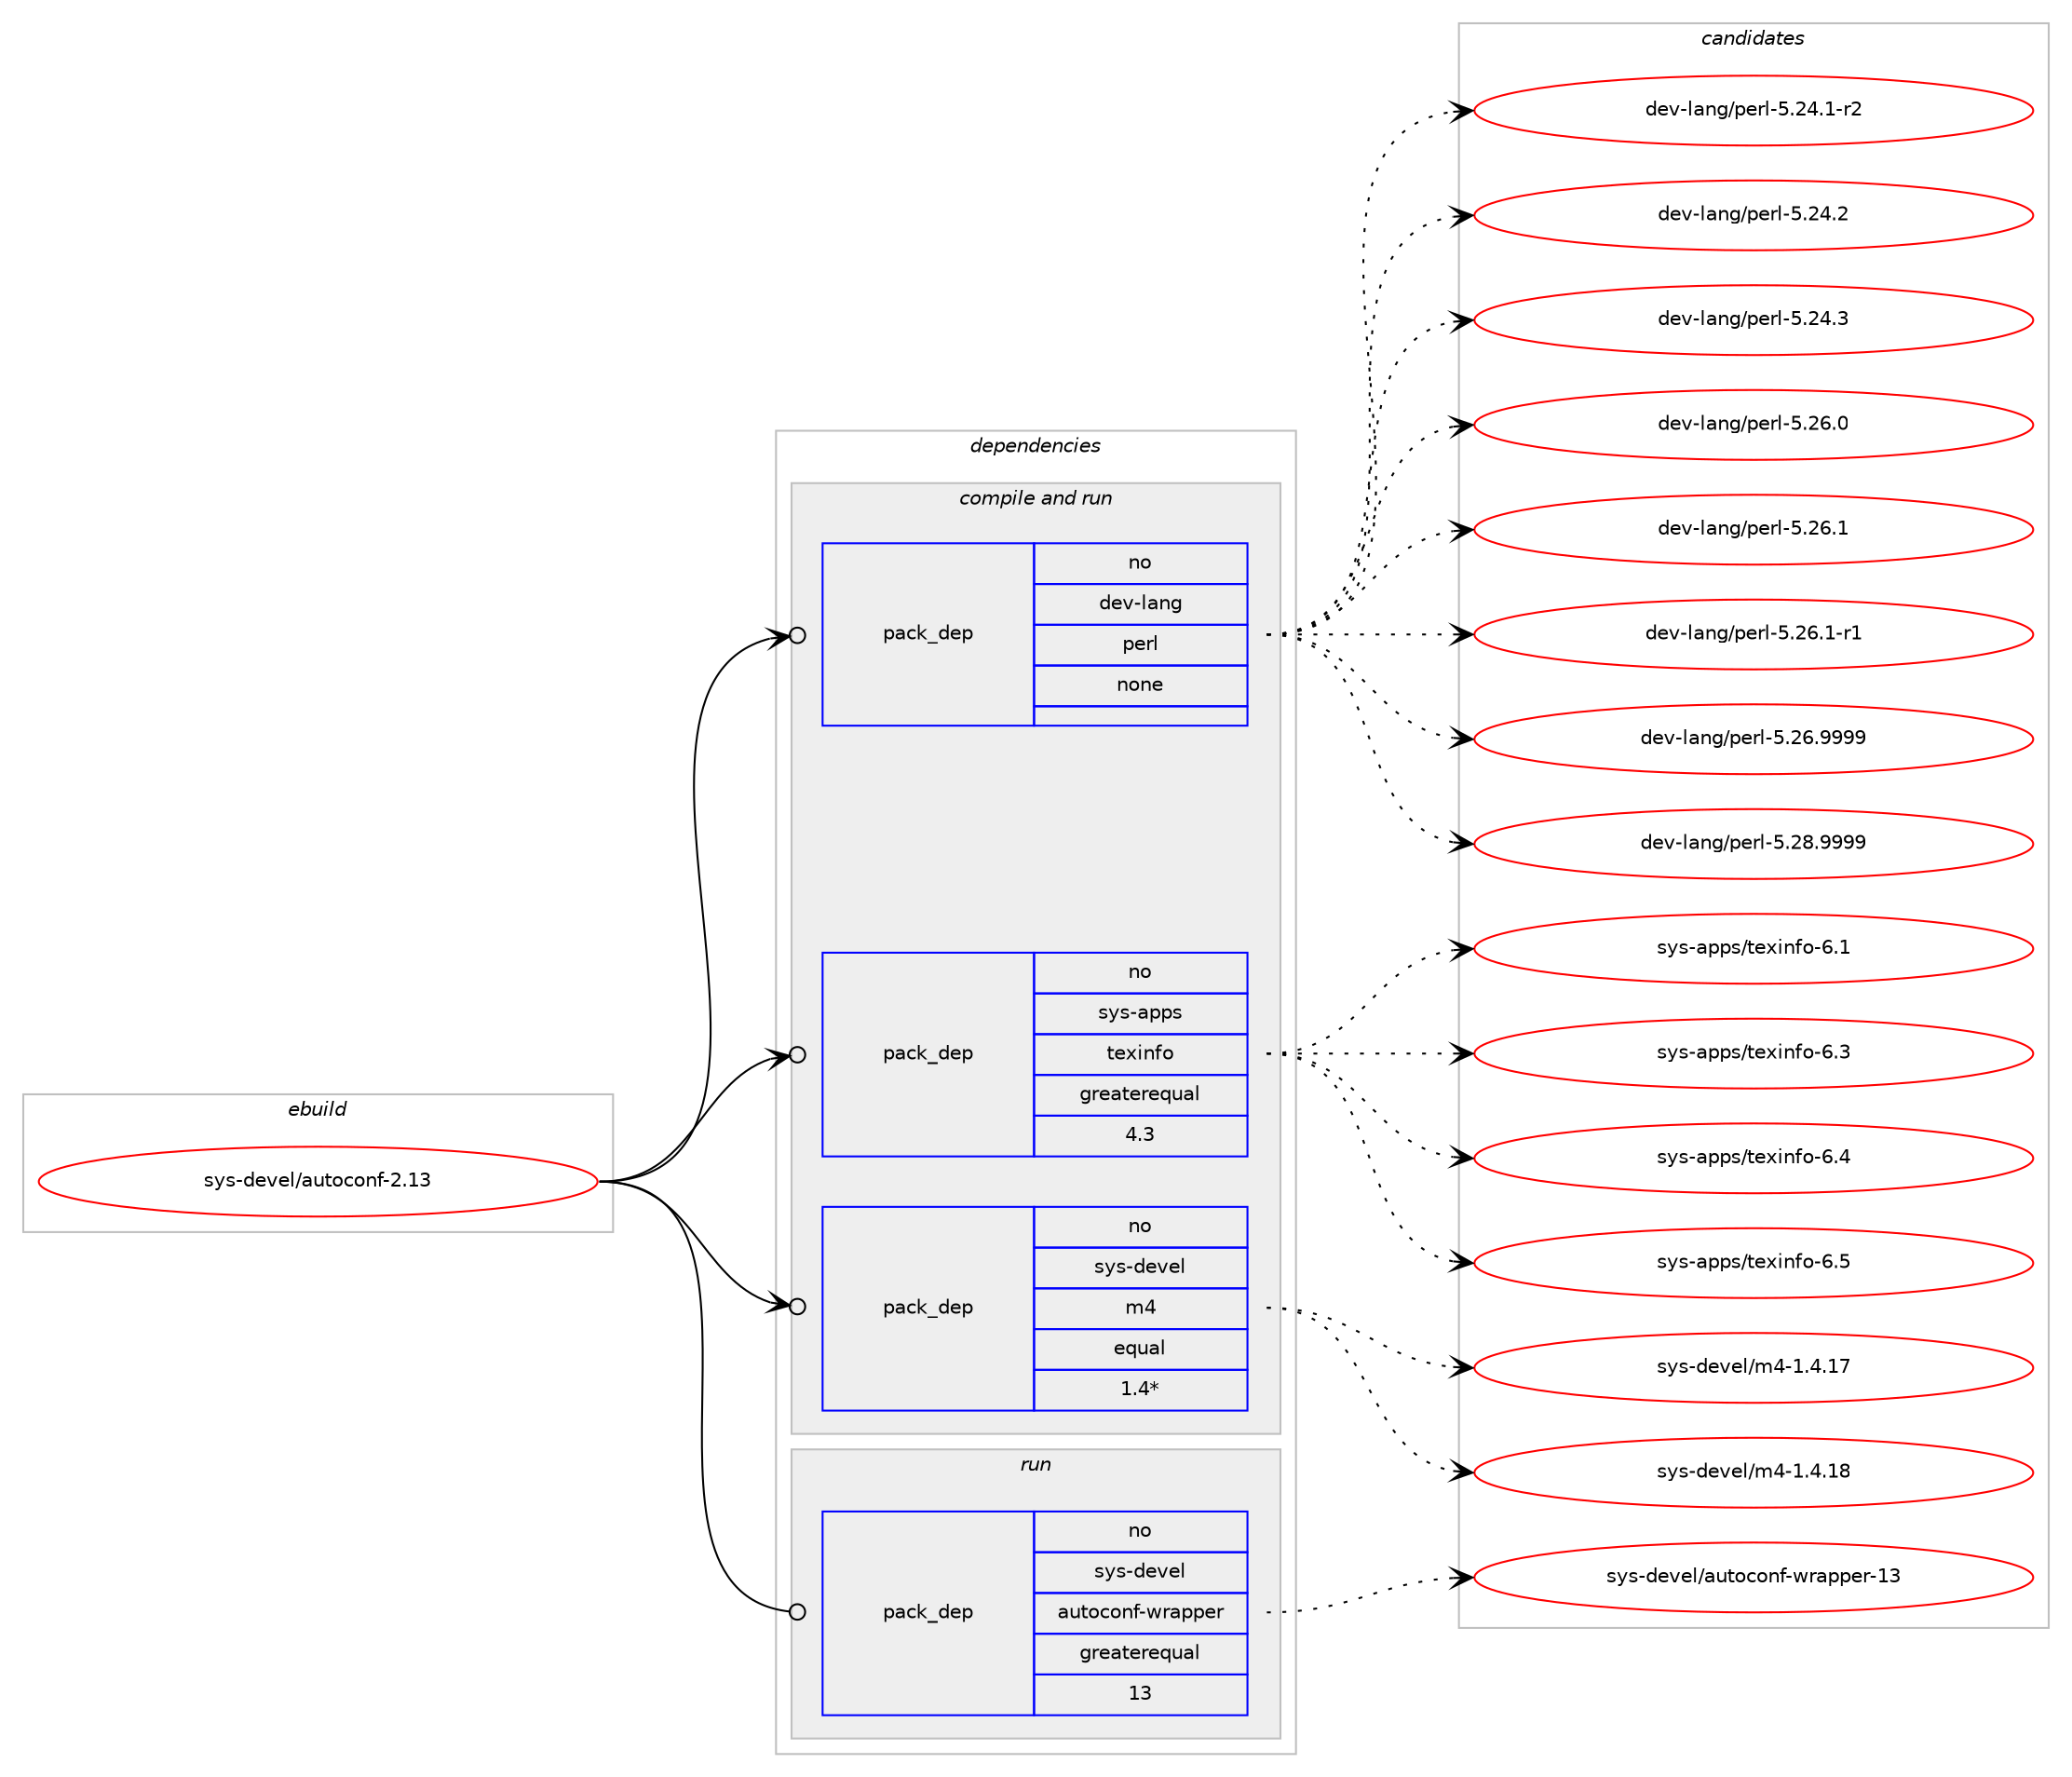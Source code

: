 digraph prolog {

# *************
# Graph options
# *************

newrank=true;
concentrate=true;
compound=true;
graph [rankdir=LR,fontname=Helvetica,fontsize=10,ranksep=1.5];#, ranksep=2.5, nodesep=0.2];
edge  [arrowhead=vee];
node  [fontname=Helvetica,fontsize=10];

# **********
# The ebuild
# **********

subgraph cluster_leftcol {
color=gray;
rank=same;
label=<<i>ebuild</i>>;
id [label="sys-devel/autoconf-2.13", color=red, width=4, href="../sys-devel/autoconf-2.13.svg"];
}

# ****************
# The dependencies
# ****************

subgraph cluster_midcol {
color=gray;
label=<<i>dependencies</i>>;
subgraph cluster_compile {
fillcolor="#eeeeee";
style=filled;
label=<<i>compile</i>>;
}
subgraph cluster_compileandrun {
fillcolor="#eeeeee";
style=filled;
label=<<i>compile and run</i>>;
subgraph pack358662 {
dependency482862 [label=<<TABLE BORDER="0" CELLBORDER="1" CELLSPACING="0" CELLPADDING="4" WIDTH="220"><TR><TD ROWSPAN="6" CELLPADDING="30">pack_dep</TD></TR><TR><TD WIDTH="110">no</TD></TR><TR><TD>dev-lang</TD></TR><TR><TD>perl</TD></TR><TR><TD>none</TD></TR><TR><TD></TD></TR></TABLE>>, shape=none, color=blue];
}
id:e -> dependency482862:w [weight=20,style="solid",arrowhead="odotvee"];
subgraph pack358663 {
dependency482863 [label=<<TABLE BORDER="0" CELLBORDER="1" CELLSPACING="0" CELLPADDING="4" WIDTH="220"><TR><TD ROWSPAN="6" CELLPADDING="30">pack_dep</TD></TR><TR><TD WIDTH="110">no</TD></TR><TR><TD>sys-apps</TD></TR><TR><TD>texinfo</TD></TR><TR><TD>greaterequal</TD></TR><TR><TD>4.3</TD></TR></TABLE>>, shape=none, color=blue];
}
id:e -> dependency482863:w [weight=20,style="solid",arrowhead="odotvee"];
subgraph pack358664 {
dependency482864 [label=<<TABLE BORDER="0" CELLBORDER="1" CELLSPACING="0" CELLPADDING="4" WIDTH="220"><TR><TD ROWSPAN="6" CELLPADDING="30">pack_dep</TD></TR><TR><TD WIDTH="110">no</TD></TR><TR><TD>sys-devel</TD></TR><TR><TD>m4</TD></TR><TR><TD>equal</TD></TR><TR><TD>1.4*</TD></TR></TABLE>>, shape=none, color=blue];
}
id:e -> dependency482864:w [weight=20,style="solid",arrowhead="odotvee"];
}
subgraph cluster_run {
fillcolor="#eeeeee";
style=filled;
label=<<i>run</i>>;
subgraph pack358665 {
dependency482865 [label=<<TABLE BORDER="0" CELLBORDER="1" CELLSPACING="0" CELLPADDING="4" WIDTH="220"><TR><TD ROWSPAN="6" CELLPADDING="30">pack_dep</TD></TR><TR><TD WIDTH="110">no</TD></TR><TR><TD>sys-devel</TD></TR><TR><TD>autoconf-wrapper</TD></TR><TR><TD>greaterequal</TD></TR><TR><TD>13</TD></TR></TABLE>>, shape=none, color=blue];
}
id:e -> dependency482865:w [weight=20,style="solid",arrowhead="odot"];
}
}

# **************
# The candidates
# **************

subgraph cluster_choices {
rank=same;
color=gray;
label=<<i>candidates</i>>;

subgraph choice358662 {
color=black;
nodesep=1;
choice100101118451089711010347112101114108455346505246494511450 [label="dev-lang/perl-5.24.1-r2", color=red, width=4,href="../dev-lang/perl-5.24.1-r2.svg"];
choice10010111845108971101034711210111410845534650524650 [label="dev-lang/perl-5.24.2", color=red, width=4,href="../dev-lang/perl-5.24.2.svg"];
choice10010111845108971101034711210111410845534650524651 [label="dev-lang/perl-5.24.3", color=red, width=4,href="../dev-lang/perl-5.24.3.svg"];
choice10010111845108971101034711210111410845534650544648 [label="dev-lang/perl-5.26.0", color=red, width=4,href="../dev-lang/perl-5.26.0.svg"];
choice10010111845108971101034711210111410845534650544649 [label="dev-lang/perl-5.26.1", color=red, width=4,href="../dev-lang/perl-5.26.1.svg"];
choice100101118451089711010347112101114108455346505446494511449 [label="dev-lang/perl-5.26.1-r1", color=red, width=4,href="../dev-lang/perl-5.26.1-r1.svg"];
choice10010111845108971101034711210111410845534650544657575757 [label="dev-lang/perl-5.26.9999", color=red, width=4,href="../dev-lang/perl-5.26.9999.svg"];
choice10010111845108971101034711210111410845534650564657575757 [label="dev-lang/perl-5.28.9999", color=red, width=4,href="../dev-lang/perl-5.28.9999.svg"];
dependency482862:e -> choice100101118451089711010347112101114108455346505246494511450:w [style=dotted,weight="100"];
dependency482862:e -> choice10010111845108971101034711210111410845534650524650:w [style=dotted,weight="100"];
dependency482862:e -> choice10010111845108971101034711210111410845534650524651:w [style=dotted,weight="100"];
dependency482862:e -> choice10010111845108971101034711210111410845534650544648:w [style=dotted,weight="100"];
dependency482862:e -> choice10010111845108971101034711210111410845534650544649:w [style=dotted,weight="100"];
dependency482862:e -> choice100101118451089711010347112101114108455346505446494511449:w [style=dotted,weight="100"];
dependency482862:e -> choice10010111845108971101034711210111410845534650544657575757:w [style=dotted,weight="100"];
dependency482862:e -> choice10010111845108971101034711210111410845534650564657575757:w [style=dotted,weight="100"];
}
subgraph choice358663 {
color=black;
nodesep=1;
choice11512111545971121121154711610112010511010211145544649 [label="sys-apps/texinfo-6.1", color=red, width=4,href="../sys-apps/texinfo-6.1.svg"];
choice11512111545971121121154711610112010511010211145544651 [label="sys-apps/texinfo-6.3", color=red, width=4,href="../sys-apps/texinfo-6.3.svg"];
choice11512111545971121121154711610112010511010211145544652 [label="sys-apps/texinfo-6.4", color=red, width=4,href="../sys-apps/texinfo-6.4.svg"];
choice11512111545971121121154711610112010511010211145544653 [label="sys-apps/texinfo-6.5", color=red, width=4,href="../sys-apps/texinfo-6.5.svg"];
dependency482863:e -> choice11512111545971121121154711610112010511010211145544649:w [style=dotted,weight="100"];
dependency482863:e -> choice11512111545971121121154711610112010511010211145544651:w [style=dotted,weight="100"];
dependency482863:e -> choice11512111545971121121154711610112010511010211145544652:w [style=dotted,weight="100"];
dependency482863:e -> choice11512111545971121121154711610112010511010211145544653:w [style=dotted,weight="100"];
}
subgraph choice358664 {
color=black;
nodesep=1;
choice11512111545100101118101108471095245494652464955 [label="sys-devel/m4-1.4.17", color=red, width=4,href="../sys-devel/m4-1.4.17.svg"];
choice11512111545100101118101108471095245494652464956 [label="sys-devel/m4-1.4.18", color=red, width=4,href="../sys-devel/m4-1.4.18.svg"];
dependency482864:e -> choice11512111545100101118101108471095245494652464955:w [style=dotted,weight="100"];
dependency482864:e -> choice11512111545100101118101108471095245494652464956:w [style=dotted,weight="100"];
}
subgraph choice358665 {
color=black;
nodesep=1;
choice115121115451001011181011084797117116111991111101024511911497112112101114454951 [label="sys-devel/autoconf-wrapper-13", color=red, width=4,href="../sys-devel/autoconf-wrapper-13.svg"];
dependency482865:e -> choice115121115451001011181011084797117116111991111101024511911497112112101114454951:w [style=dotted,weight="100"];
}
}

}
